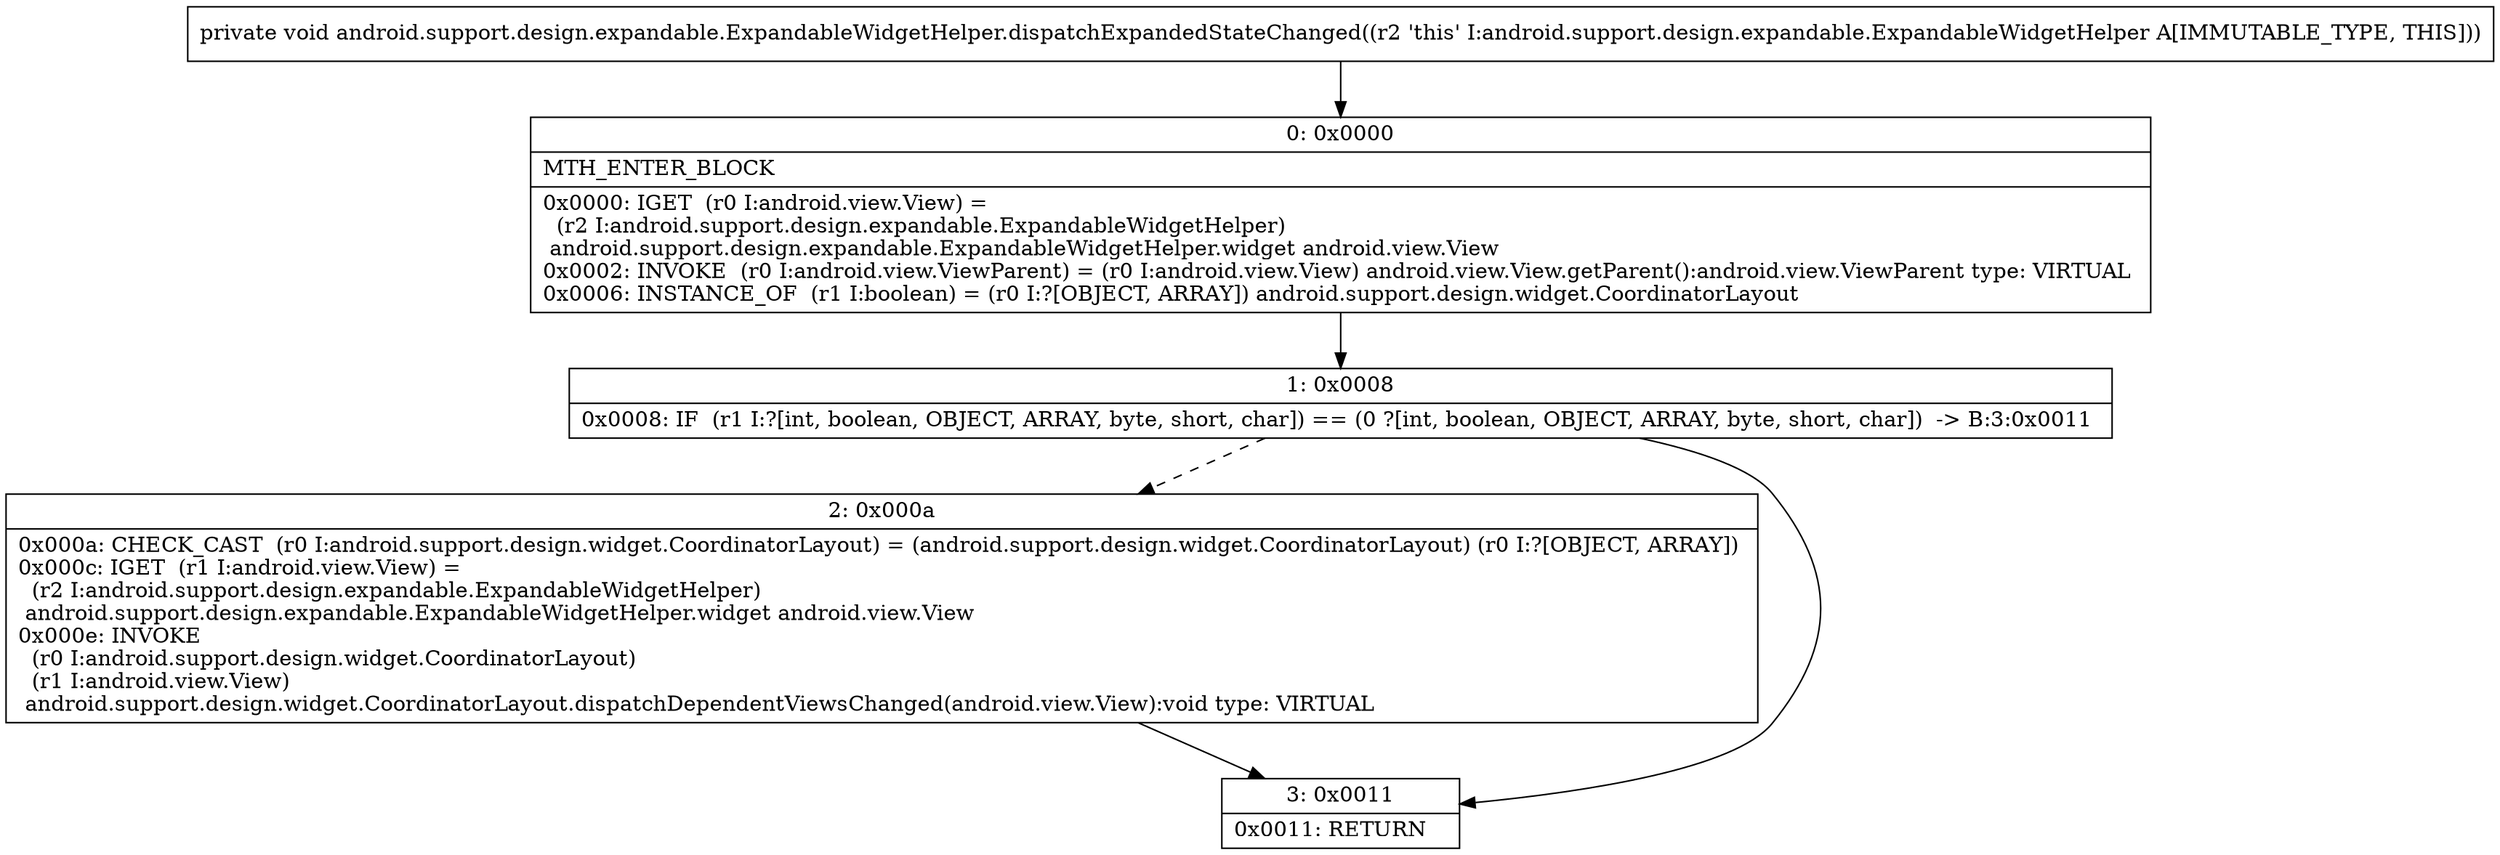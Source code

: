 digraph "CFG forandroid.support.design.expandable.ExpandableWidgetHelper.dispatchExpandedStateChanged()V" {
Node_0 [shape=record,label="{0\:\ 0x0000|MTH_ENTER_BLOCK\l|0x0000: IGET  (r0 I:android.view.View) = \l  (r2 I:android.support.design.expandable.ExpandableWidgetHelper)\l android.support.design.expandable.ExpandableWidgetHelper.widget android.view.View \l0x0002: INVOKE  (r0 I:android.view.ViewParent) = (r0 I:android.view.View) android.view.View.getParent():android.view.ViewParent type: VIRTUAL \l0x0006: INSTANCE_OF  (r1 I:boolean) = (r0 I:?[OBJECT, ARRAY]) android.support.design.widget.CoordinatorLayout \l}"];
Node_1 [shape=record,label="{1\:\ 0x0008|0x0008: IF  (r1 I:?[int, boolean, OBJECT, ARRAY, byte, short, char]) == (0 ?[int, boolean, OBJECT, ARRAY, byte, short, char])  \-\> B:3:0x0011 \l}"];
Node_2 [shape=record,label="{2\:\ 0x000a|0x000a: CHECK_CAST  (r0 I:android.support.design.widget.CoordinatorLayout) = (android.support.design.widget.CoordinatorLayout) (r0 I:?[OBJECT, ARRAY]) \l0x000c: IGET  (r1 I:android.view.View) = \l  (r2 I:android.support.design.expandable.ExpandableWidgetHelper)\l android.support.design.expandable.ExpandableWidgetHelper.widget android.view.View \l0x000e: INVOKE  \l  (r0 I:android.support.design.widget.CoordinatorLayout)\l  (r1 I:android.view.View)\l android.support.design.widget.CoordinatorLayout.dispatchDependentViewsChanged(android.view.View):void type: VIRTUAL \l}"];
Node_3 [shape=record,label="{3\:\ 0x0011|0x0011: RETURN   \l}"];
MethodNode[shape=record,label="{private void android.support.design.expandable.ExpandableWidgetHelper.dispatchExpandedStateChanged((r2 'this' I:android.support.design.expandable.ExpandableWidgetHelper A[IMMUTABLE_TYPE, THIS])) }"];
MethodNode -> Node_0;
Node_0 -> Node_1;
Node_1 -> Node_2[style=dashed];
Node_1 -> Node_3;
Node_2 -> Node_3;
}

